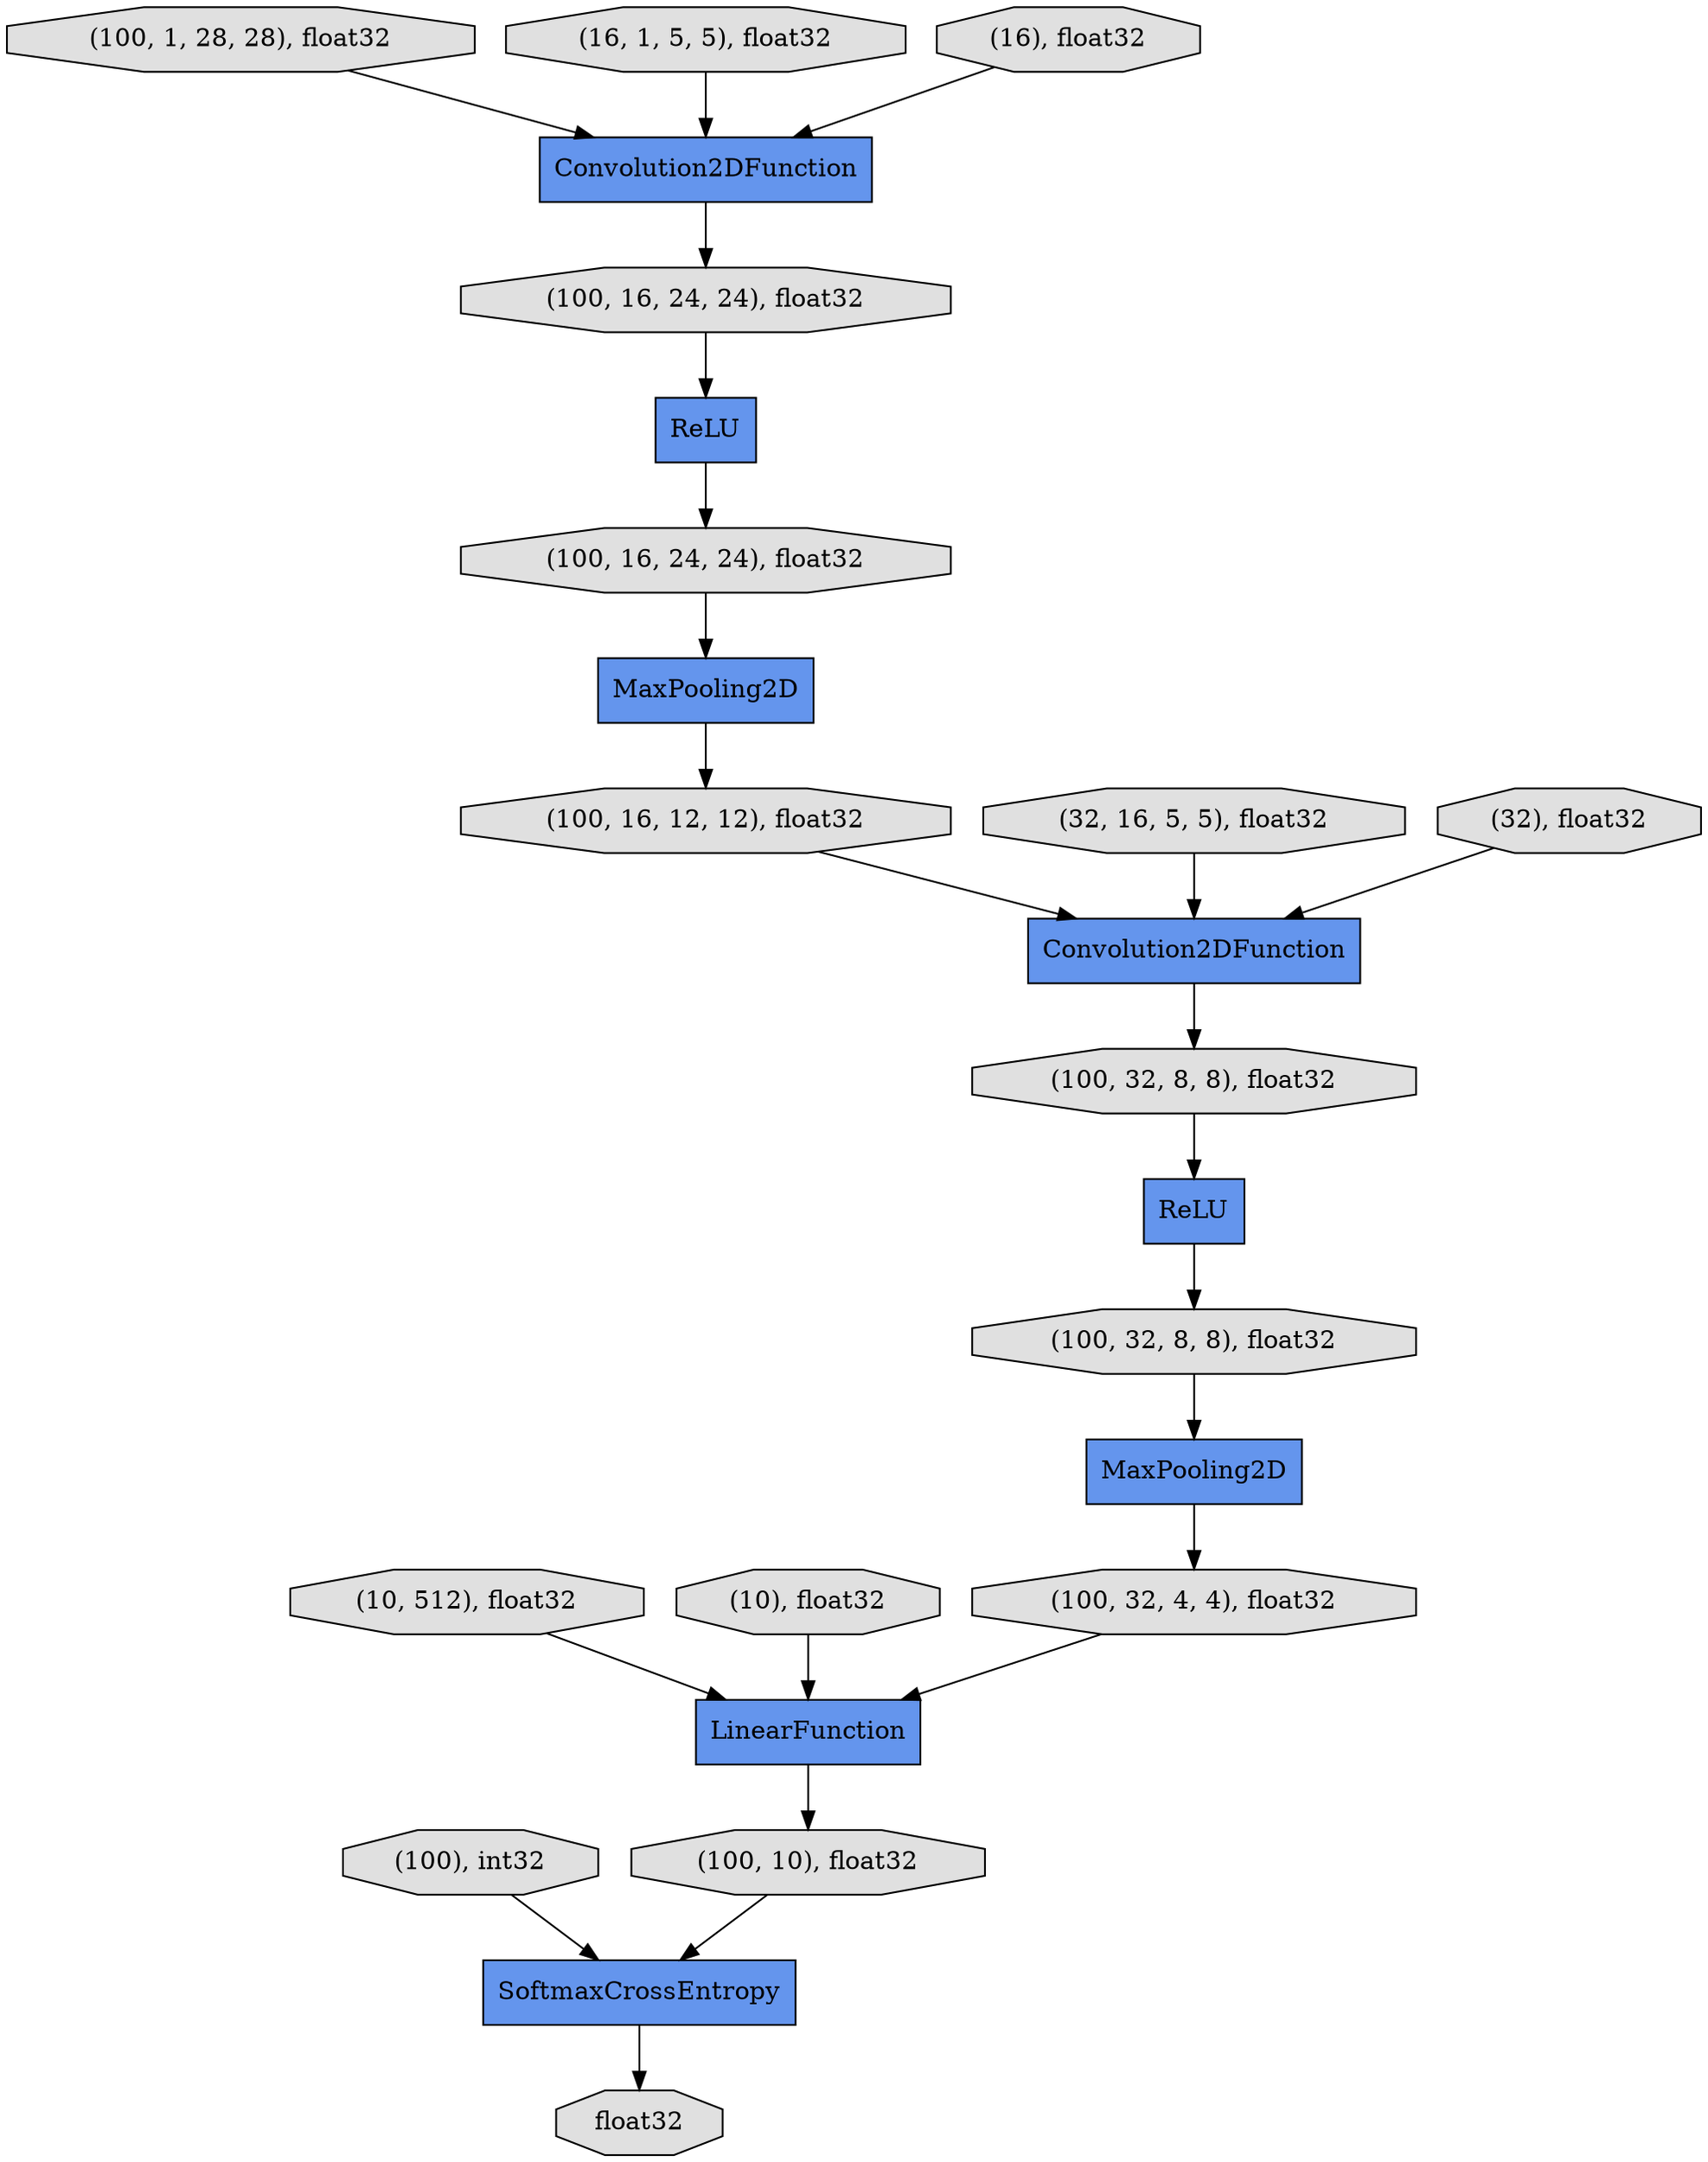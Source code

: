 digraph graphname{rankdir=TB;139942051428368 [shape="record",style="filled",fillcolor="#6495ED",label="Convolution2DFunction"];139941872656080 [shape="octagon",style="filled",fillcolor="#E0E0E0",label="(10, 512), float32"];139941872767248 [shape="octagon",style="filled",fillcolor="#E0E0E0",label="float32"];139941872654672 [shape="record",style="filled",fillcolor="#6495ED",label="Convolution2DFunction"];139941872654736 [shape="octagon",style="filled",fillcolor="#E0E0E0",label="(100, 1, 28, 28), float32"];139941872654800 [shape="octagon",style="filled",fillcolor="#E0E0E0",label="(100), int32"];139942051428112 [shape="octagon",style="filled",fillcolor="#E0E0E0",label="(100, 16, 12, 12), float32"];139941872655056 [shape="octagon",style="filled",fillcolor="#E0E0E0",label="(100, 16, 24, 24), float32"];139941872655120 [shape="record",style="filled",fillcolor="#6495ED",label="ReLU"];139941872655184 [shape="octagon",style="filled",fillcolor="#E0E0E0",label="(100, 16, 24, 24), float32"];139941872655312 [shape="record",style="filled",fillcolor="#6495ED",label="MaxPooling2D"];139941875390288 [shape="octagon",style="filled",fillcolor="#E0E0E0",label="(10), float32"];139941872655504 [shape="record",style="filled",fillcolor="#6495ED",label="ReLU"];139941875389712 [shape="octagon",style="filled",fillcolor="#E0E0E0",label="(16, 1, 5, 5), float32"];139941872655696 [shape="octagon",style="filled",fillcolor="#E0E0E0",label="(100, 32, 4, 4), float32"];139941875389840 [shape="octagon",style="filled",fillcolor="#E0E0E0",label="(16), float32"];139941875389968 [shape="octagon",style="filled",fillcolor="#E0E0E0",label="(32, 16, 5, 5), float32"];139941872655952 [shape="octagon",style="filled",fillcolor="#E0E0E0",label="(100, 32, 8, 8), float32"];139941872656016 [shape="octagon",style="filled",fillcolor="#E0E0E0",label="(100, 32, 8, 8), float32"];139941875390160 [shape="record",style="filled",fillcolor="#6495ED",label="LinearFunction"];139941872656144 [shape="record",style="filled",fillcolor="#6495ED",label="SoftmaxCrossEntropy"];139941872656208 [shape="octagon",style="filled",fillcolor="#E0E0E0",label="(100, 10), float32"];139941875390096 [shape="octagon",style="filled",fillcolor="#E0E0E0",label="(32), float32"];139941872656336 [shape="record",style="filled",fillcolor="#6495ED",label="MaxPooling2D"];139941872656080 -> 139941875390160;139941872655504 -> 139941872656016;139941872655184 -> 139941872655312;139941872655056 -> 139941872655120;139941875389840 -> 139941872654672;139941875389968 -> 139942051428368;139941875390160 -> 139941872656208;139941872655952 -> 139941872655504;139941875389712 -> 139941872654672;139942051428112 -> 139942051428368;139941875390288 -> 139941875390160;139941872655120 -> 139941872655184;139941872655696 -> 139941875390160;139941872655312 -> 139942051428112;139942051428368 -> 139941872655952;139941872654736 -> 139941872654672;139941872656144 -> 139941872767248;139941872654800 -> 139941872656144;139941875390096 -> 139942051428368;139941872656016 -> 139941872656336;139941872656336 -> 139941872655696;139941872654672 -> 139941872655056;139941872656208 -> 139941872656144;}